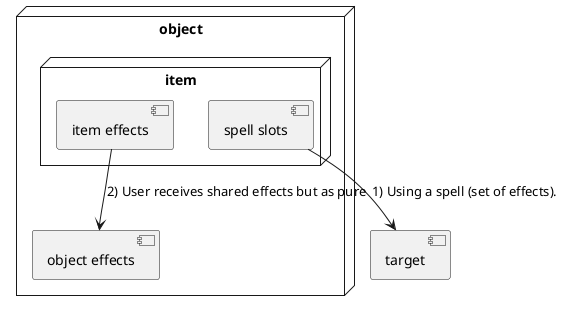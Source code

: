 @startuml

node "object" {
    [object effects]
    node "item" {
        [item effects]
        [spell slots]
    }
}

[spell slots] --> [target] : 1) Using a spell (set of effects).
[item effects] --> [object effects] : 2) User receives shared effects but as pure

@enduml